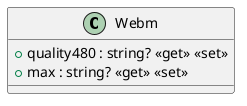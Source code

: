 @startuml
class Webm {
    + quality480 : string? <<get>> <<set>>
    + max : string? <<get>> <<set>>
}
@enduml
